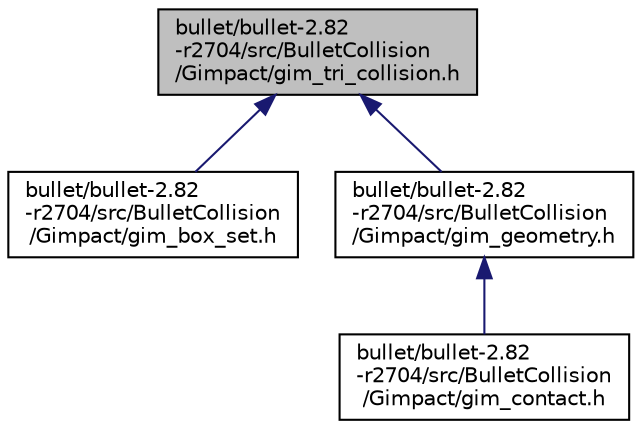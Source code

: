 digraph "bullet/bullet-2.82-r2704/src/BulletCollision/Gimpact/gim_tri_collision.h"
{
  edge [fontname="Helvetica",fontsize="10",labelfontname="Helvetica",labelfontsize="10"];
  node [fontname="Helvetica",fontsize="10",shape=record];
  Node1 [label="bullet/bullet-2.82\l-r2704/src/BulletCollision\l/Gimpact/gim_tri_collision.h",height=0.2,width=0.4,color="black", fillcolor="grey75", style="filled", fontcolor="black"];
  Node1 -> Node2 [dir="back",color="midnightblue",fontsize="10",style="solid"];
  Node2 [label="bullet/bullet-2.82\l-r2704/src/BulletCollision\l/Gimpact/gim_box_set.h",height=0.2,width=0.4,color="black", fillcolor="white", style="filled",URL="$gim__box__set_8h.html"];
  Node1 -> Node3 [dir="back",color="midnightblue",fontsize="10",style="solid"];
  Node3 [label="bullet/bullet-2.82\l-r2704/src/BulletCollision\l/Gimpact/gim_geometry.h",height=0.2,width=0.4,color="black", fillcolor="white", style="filled",URL="$gim__geometry_8h.html"];
  Node3 -> Node4 [dir="back",color="midnightblue",fontsize="10",style="solid"];
  Node4 [label="bullet/bullet-2.82\l-r2704/src/BulletCollision\l/Gimpact/gim_contact.h",height=0.2,width=0.4,color="black", fillcolor="white", style="filled",URL="$gim__contact_8h.html"];
}

